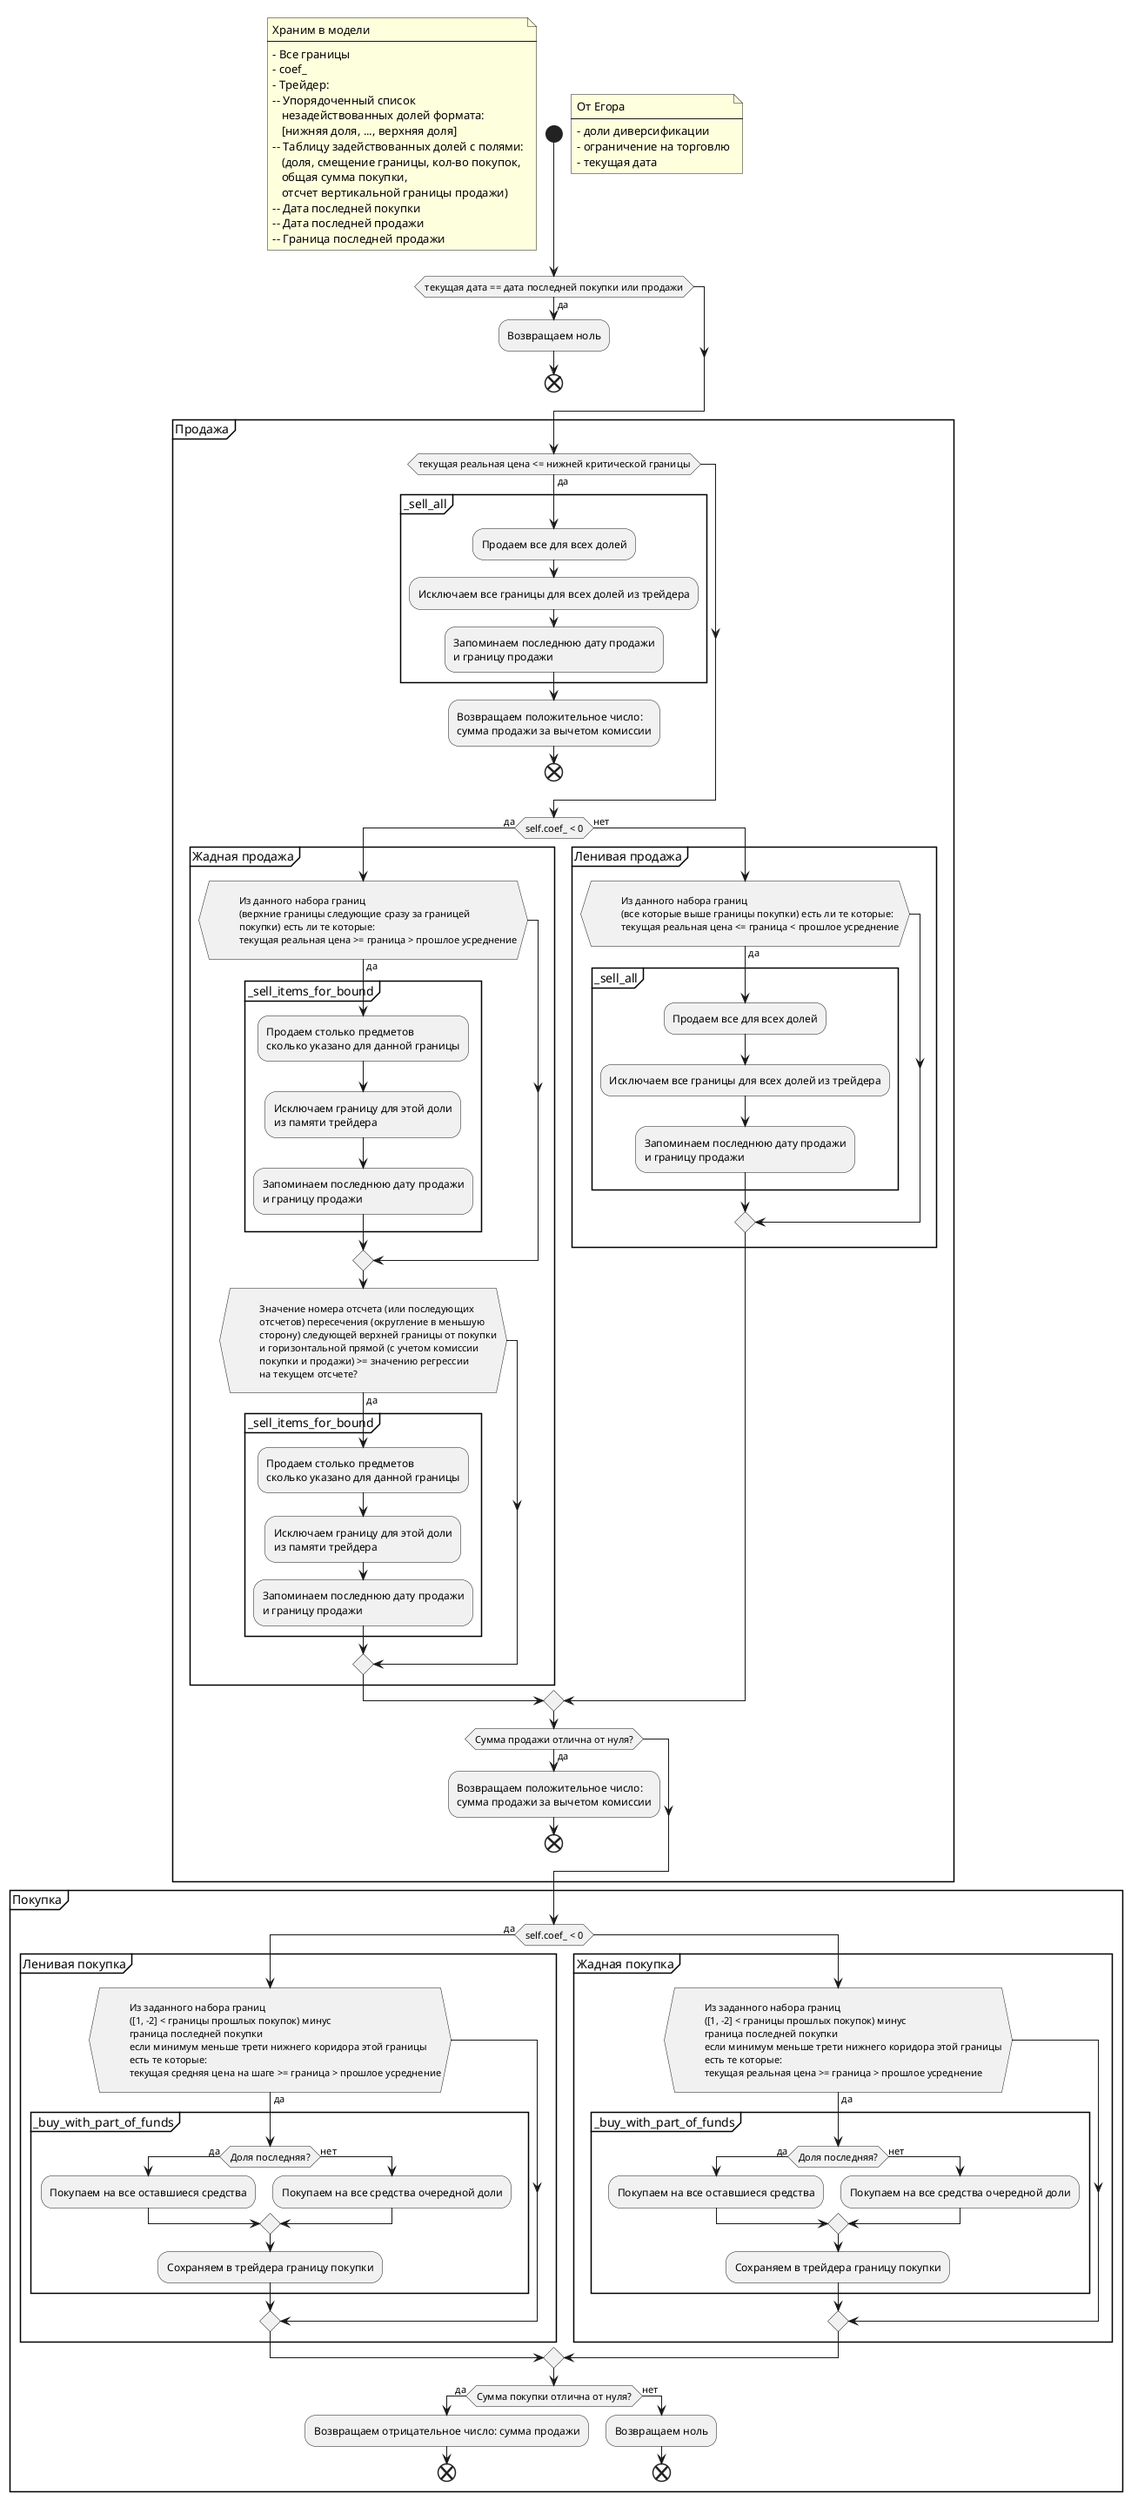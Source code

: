 @startuml

start

note left
    Храним в модели
    ----
    - Все границы
    - coef_
    - Трейдер:
    -- Упорядоченный список
       незадействованных долей формата:
       [нижняя доля, ..., верхняя доля]
    -- Таблицу задействованных долей с полями:
       (доля, смещение границы, кол-во покупок,
       общая сумма покупки,
       отсчет вертикальной границы продажи)
    -- Дата последней покупки
    -- Дата последней продажи
    -- Граница последней продажи
end note

note right
    От Егора
    ----
    - доли диверсификации
    - ограничение на торговлю
    - текущая дата
end note

if (текущая дата == дата последней покупки или продажи) then (да)
    :Возвращаем ноль;
    end
endif

partition Продажа {
    if (текущая реальная цена <= нижней критической границы) then (да)
        partition _sell_all {
            :Продаем все для всех долей;
            :Исключаем все границы для всех долей из трейдера;
            :Запоминаем последнюю дату продажи
            и границу продажи;
        }
        :Возвращаем положительное число:
        сумма продажи за вычетом комиссии;
        end
    endif

    if (self.coef_ < 0) then (да)
        partition "Жадная продажа" {
            if (
            Из данного набора границ
            (верхние границы следующие сразу за границей
            покупки) есть ли те которые:
            текущая реальная цена >= граница > прошлое усреднение
            ) then (да)
                partition _sell_items_for_bound {
                    :Продаем столько предметов
                    сколько указано для данной границы;
                    :Исключаем границу для этой доли
                    из памяти трейдера;
                    :Запоминаем последнюю дату продажи
                    и границу продажи;
                }
            endif

            if (
            Значение номера отсчета (или последующих
            отсчетов) пересечения (округление в меньшую
            сторону) следующей верхней границы от покупки
            и горизонтальной прямой (с учетом комиссии
            покупки и продажи) >= значению регрессии
            на текущем отсчете?
            ) then (да)
                partition _sell_items_for_bound {
                    :Продаем столько предметов
                    сколько указано для данной границы;
                    :Исключаем границу для этой доли
                    из памяти трейдера;
                    :Запоминаем последнюю дату продажи
                    и границу продажи;
                }
            endif
        }
    else (нет)
        partition "Ленивая продажа" {
            if (
            Из данного набора границ
            (все которые выше границы покупки) есть ли те которые:
            текущая реальная цена <= граница < прошлое усреднение
            ) then (да)
                partition _sell_all {
                    :Продаем все для всех долей;
                    :Исключаем все границы для всех долей из трейдера;
                    :Запоминаем последнюю дату продажи
                    и границу продажи;
                }
            endif
        }
    endif

    if (Сумма продажи отлична от нуля?) then (да)
        :Возвращаем положительное число:
        сумма продажи за вычетом комиссии;
        end
    endif
}

partition Покупка {
    if (self.coef_ < 0) then (да)
        partition "Ленивая покупка"{
            if (
            Из заданного набора границ
            ([1, -2] < границы прошлых покупок) минус
            граница последней покупки
            если минимум меньше трети нижнего коридора этой границы
            есть те которые:
            текущая средняя цена на шаге >= граница > прошлое усреднение
            ) then (да)
                partition _buy_with_part_of_funds {
                    if (Доля последняя?) then (да)
                        :Покупаем на все оставшиеся средства;
                    else (нет)
                        :Покупаем на все средства очередной доли;
                    endif
                    :Сохраняем в трейдера границу покупки;
                }
            endif
        }
    else
        partition "Жадная покупка"{
            if (
            Из заданного набора границ
            ([1, -2] < границы прошлых покупок) минус
            граница последней покупки
            если минимум меньше трети нижнего коридора этой границы
            есть те которые:
            текущая реальная цена >= граница > прошлое усреднение
            ) then (да)
                partition _buy_with_part_of_funds {
                    if (Доля последняя?) then (да)
                        :Покупаем на все оставшиеся средства;
                    else (нет)
                        :Покупаем на все средства очередной доли;
                    endif
                    :Сохраняем в трейдера границу покупки;
                }
            endif
        }
    endif

    if (Сумма покупки отлична от нуля?) then (да)
        :Возвращаем отрицательное число: сумма продажи;
        end
    else (нет)
        :Возвращаем ноль;
        end
    endif
}

@enduml
